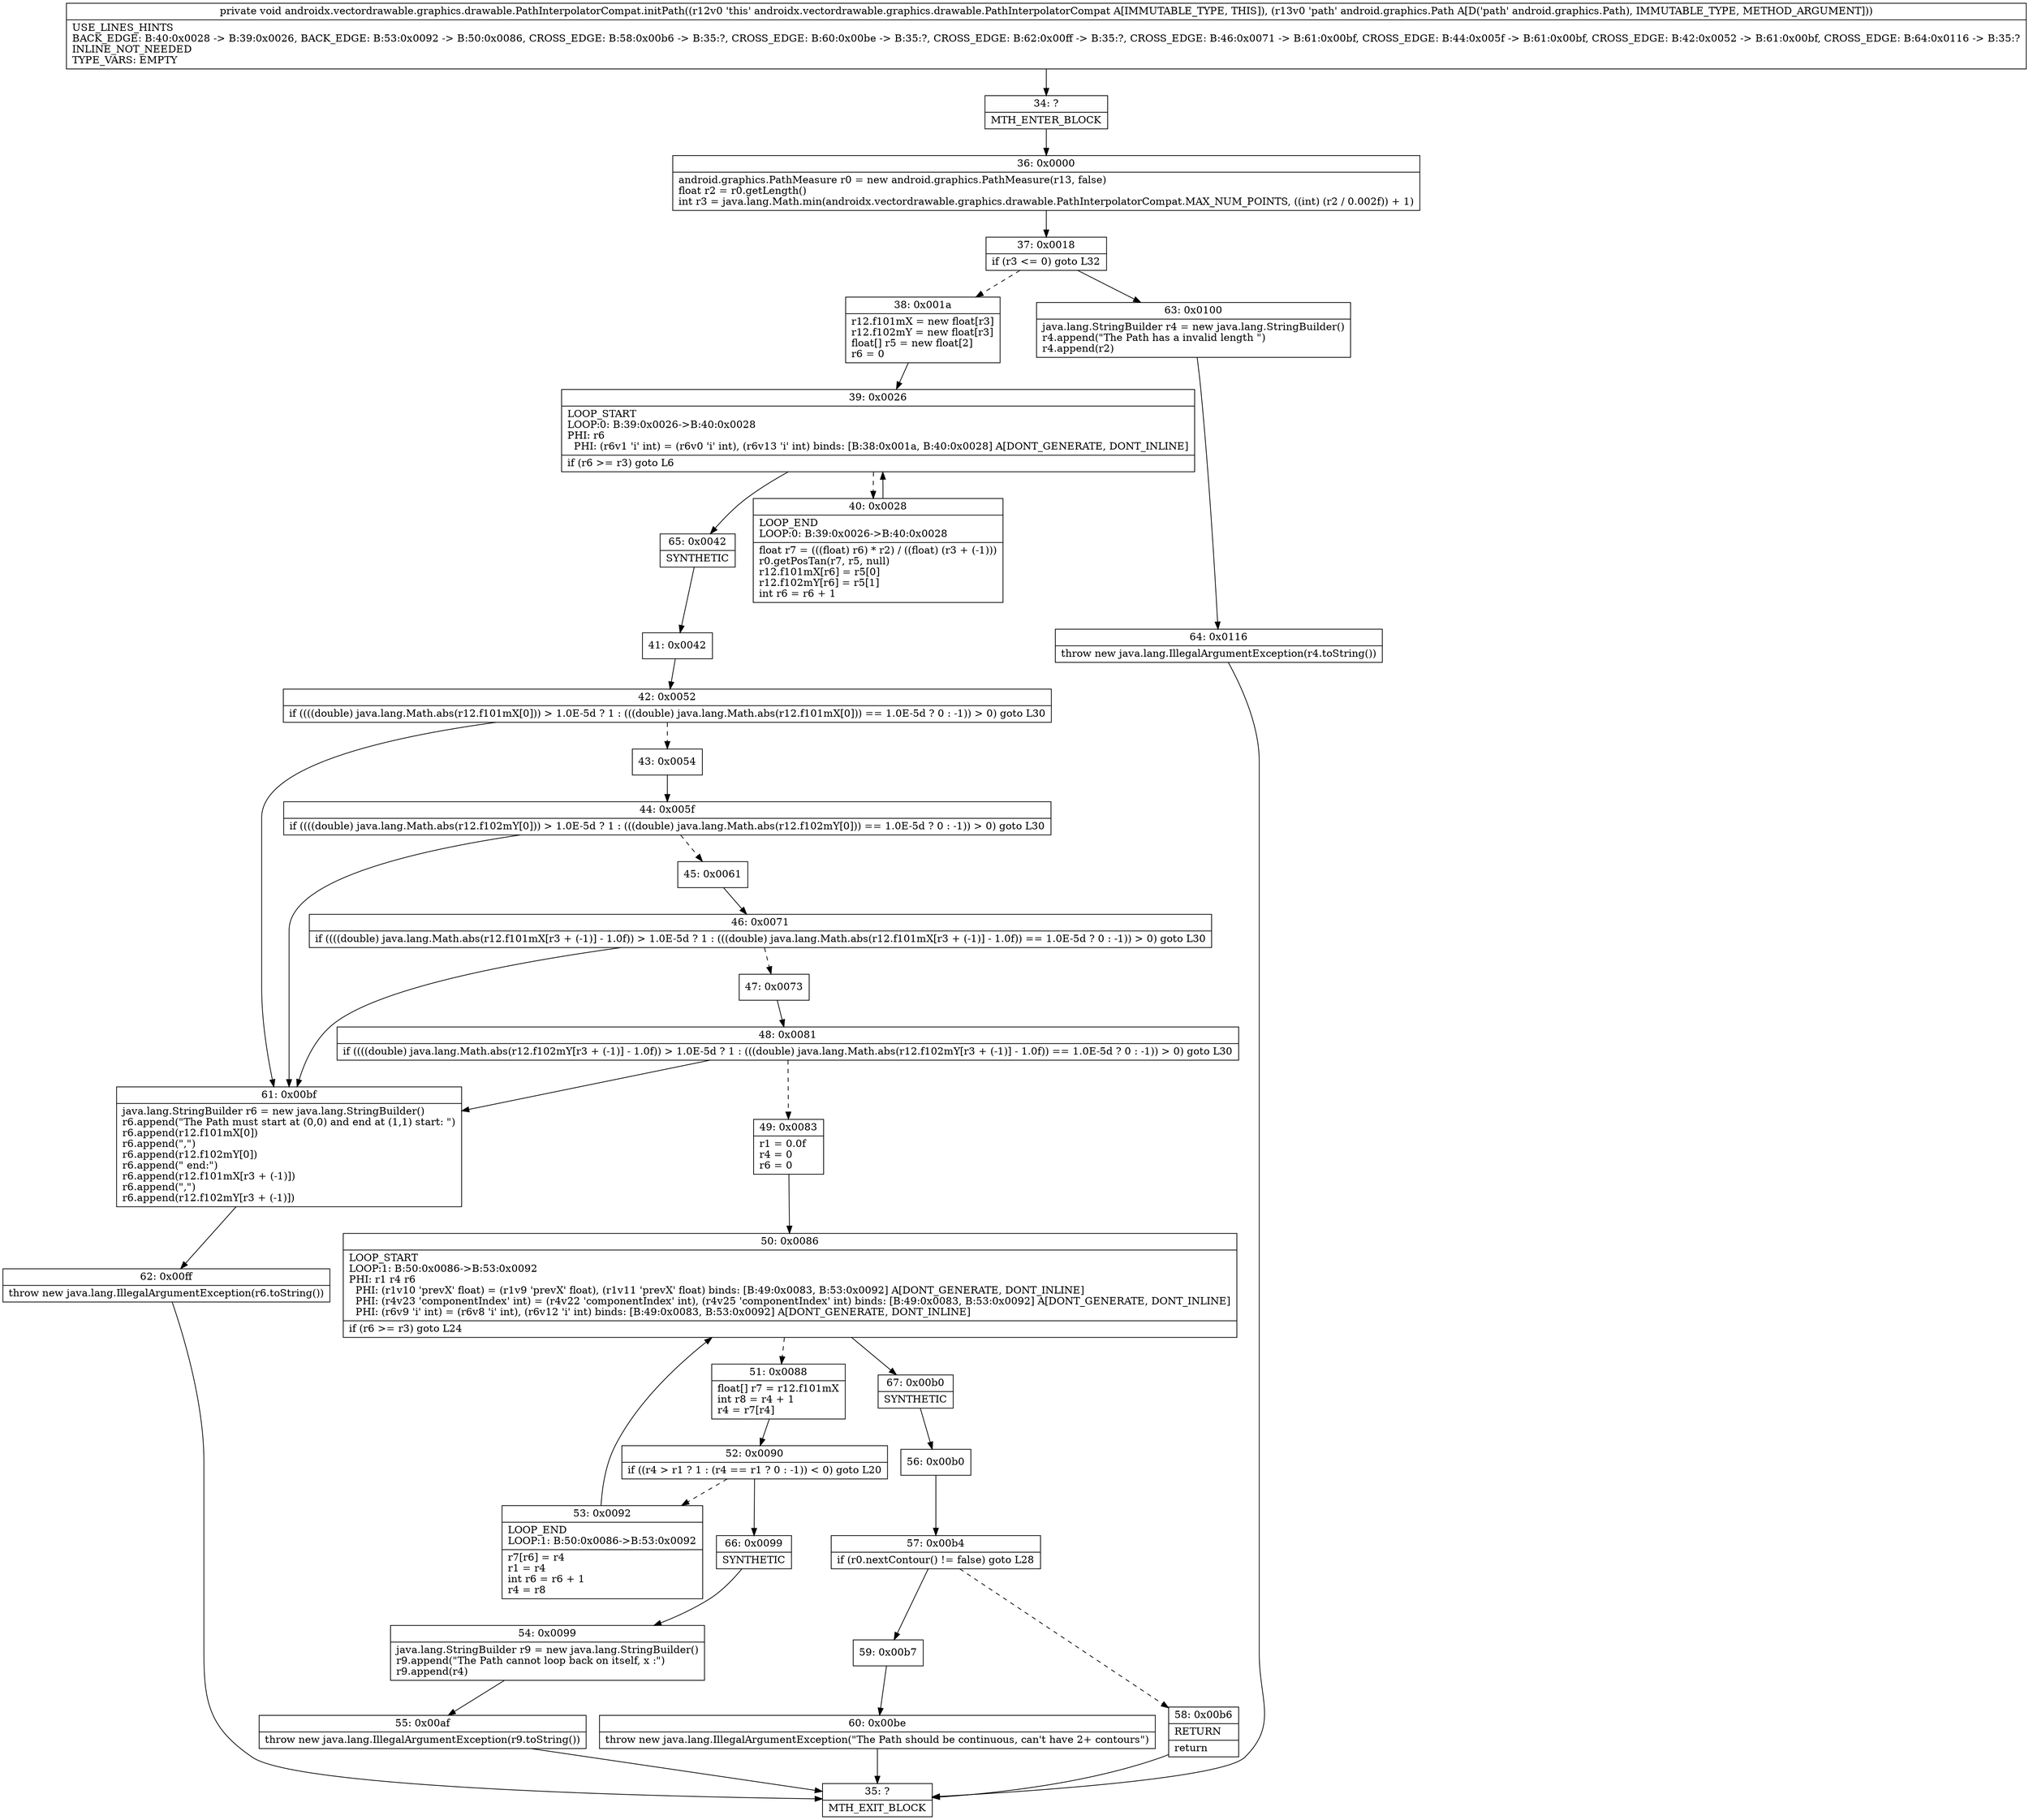 digraph "CFG forandroidx.vectordrawable.graphics.drawable.PathInterpolatorCompat.initPath(Landroid\/graphics\/Path;)V" {
Node_34 [shape=record,label="{34\:\ ?|MTH_ENTER_BLOCK\l}"];
Node_36 [shape=record,label="{36\:\ 0x0000|android.graphics.PathMeasure r0 = new android.graphics.PathMeasure(r13, false)\lfloat r2 = r0.getLength()\lint r3 = java.lang.Math.min(androidx.vectordrawable.graphics.drawable.PathInterpolatorCompat.MAX_NUM_POINTS, ((int) (r2 \/ 0.002f)) + 1)\l}"];
Node_37 [shape=record,label="{37\:\ 0x0018|if (r3 \<= 0) goto L32\l}"];
Node_38 [shape=record,label="{38\:\ 0x001a|r12.f101mX = new float[r3]\lr12.f102mY = new float[r3]\lfloat[] r5 = new float[2]\lr6 = 0\l}"];
Node_39 [shape=record,label="{39\:\ 0x0026|LOOP_START\lLOOP:0: B:39:0x0026\-\>B:40:0x0028\lPHI: r6 \l  PHI: (r6v1 'i' int) = (r6v0 'i' int), (r6v13 'i' int) binds: [B:38:0x001a, B:40:0x0028] A[DONT_GENERATE, DONT_INLINE]\l|if (r6 \>= r3) goto L6\l}"];
Node_40 [shape=record,label="{40\:\ 0x0028|LOOP_END\lLOOP:0: B:39:0x0026\-\>B:40:0x0028\l|float r7 = (((float) r6) * r2) \/ ((float) (r3 + (\-1)))\lr0.getPosTan(r7, r5, null)\lr12.f101mX[r6] = r5[0]\lr12.f102mY[r6] = r5[1]\lint r6 = r6 + 1\l}"];
Node_65 [shape=record,label="{65\:\ 0x0042|SYNTHETIC\l}"];
Node_41 [shape=record,label="{41\:\ 0x0042}"];
Node_42 [shape=record,label="{42\:\ 0x0052|if ((((double) java.lang.Math.abs(r12.f101mX[0])) \> 1.0E\-5d ? 1 : (((double) java.lang.Math.abs(r12.f101mX[0])) == 1.0E\-5d ? 0 : \-1)) \> 0) goto L30\l}"];
Node_43 [shape=record,label="{43\:\ 0x0054}"];
Node_44 [shape=record,label="{44\:\ 0x005f|if ((((double) java.lang.Math.abs(r12.f102mY[0])) \> 1.0E\-5d ? 1 : (((double) java.lang.Math.abs(r12.f102mY[0])) == 1.0E\-5d ? 0 : \-1)) \> 0) goto L30\l}"];
Node_45 [shape=record,label="{45\:\ 0x0061}"];
Node_46 [shape=record,label="{46\:\ 0x0071|if ((((double) java.lang.Math.abs(r12.f101mX[r3 + (\-1)] \- 1.0f)) \> 1.0E\-5d ? 1 : (((double) java.lang.Math.abs(r12.f101mX[r3 + (\-1)] \- 1.0f)) == 1.0E\-5d ? 0 : \-1)) \> 0) goto L30\l}"];
Node_47 [shape=record,label="{47\:\ 0x0073}"];
Node_48 [shape=record,label="{48\:\ 0x0081|if ((((double) java.lang.Math.abs(r12.f102mY[r3 + (\-1)] \- 1.0f)) \> 1.0E\-5d ? 1 : (((double) java.lang.Math.abs(r12.f102mY[r3 + (\-1)] \- 1.0f)) == 1.0E\-5d ? 0 : \-1)) \> 0) goto L30\l}"];
Node_49 [shape=record,label="{49\:\ 0x0083|r1 = 0.0f\lr4 = 0\lr6 = 0\l}"];
Node_50 [shape=record,label="{50\:\ 0x0086|LOOP_START\lLOOP:1: B:50:0x0086\-\>B:53:0x0092\lPHI: r1 r4 r6 \l  PHI: (r1v10 'prevX' float) = (r1v9 'prevX' float), (r1v11 'prevX' float) binds: [B:49:0x0083, B:53:0x0092] A[DONT_GENERATE, DONT_INLINE]\l  PHI: (r4v23 'componentIndex' int) = (r4v22 'componentIndex' int), (r4v25 'componentIndex' int) binds: [B:49:0x0083, B:53:0x0092] A[DONT_GENERATE, DONT_INLINE]\l  PHI: (r6v9 'i' int) = (r6v8 'i' int), (r6v12 'i' int) binds: [B:49:0x0083, B:53:0x0092] A[DONT_GENERATE, DONT_INLINE]\l|if (r6 \>= r3) goto L24\l}"];
Node_51 [shape=record,label="{51\:\ 0x0088|float[] r7 = r12.f101mX\lint r8 = r4 + 1\lr4 = r7[r4]\l}"];
Node_52 [shape=record,label="{52\:\ 0x0090|if ((r4 \> r1 ? 1 : (r4 == r1 ? 0 : \-1)) \< 0) goto L20\l}"];
Node_53 [shape=record,label="{53\:\ 0x0092|LOOP_END\lLOOP:1: B:50:0x0086\-\>B:53:0x0092\l|r7[r6] = r4\lr1 = r4\lint r6 = r6 + 1\lr4 = r8\l}"];
Node_66 [shape=record,label="{66\:\ 0x0099|SYNTHETIC\l}"];
Node_54 [shape=record,label="{54\:\ 0x0099|java.lang.StringBuilder r9 = new java.lang.StringBuilder()\lr9.append(\"The Path cannot loop back on itself, x :\")\lr9.append(r4)\l}"];
Node_55 [shape=record,label="{55\:\ 0x00af|throw new java.lang.IllegalArgumentException(r9.toString())\l}"];
Node_35 [shape=record,label="{35\:\ ?|MTH_EXIT_BLOCK\l}"];
Node_67 [shape=record,label="{67\:\ 0x00b0|SYNTHETIC\l}"];
Node_56 [shape=record,label="{56\:\ 0x00b0}"];
Node_57 [shape=record,label="{57\:\ 0x00b4|if (r0.nextContour() != false) goto L28\l}"];
Node_58 [shape=record,label="{58\:\ 0x00b6|RETURN\l|return\l}"];
Node_59 [shape=record,label="{59\:\ 0x00b7}"];
Node_60 [shape=record,label="{60\:\ 0x00be|throw new java.lang.IllegalArgumentException(\"The Path should be continuous, can't have 2+ contours\")\l}"];
Node_61 [shape=record,label="{61\:\ 0x00bf|java.lang.StringBuilder r6 = new java.lang.StringBuilder()\lr6.append(\"The Path must start at (0,0) and end at (1,1) start: \")\lr6.append(r12.f101mX[0])\lr6.append(\",\")\lr6.append(r12.f102mY[0])\lr6.append(\" end:\")\lr6.append(r12.f101mX[r3 + (\-1)])\lr6.append(\",\")\lr6.append(r12.f102mY[r3 + (\-1)])\l}"];
Node_62 [shape=record,label="{62\:\ 0x00ff|throw new java.lang.IllegalArgumentException(r6.toString())\l}"];
Node_63 [shape=record,label="{63\:\ 0x0100|java.lang.StringBuilder r4 = new java.lang.StringBuilder()\lr4.append(\"The Path has a invalid length \")\lr4.append(r2)\l}"];
Node_64 [shape=record,label="{64\:\ 0x0116|throw new java.lang.IllegalArgumentException(r4.toString())\l}"];
MethodNode[shape=record,label="{private void androidx.vectordrawable.graphics.drawable.PathInterpolatorCompat.initPath((r12v0 'this' androidx.vectordrawable.graphics.drawable.PathInterpolatorCompat A[IMMUTABLE_TYPE, THIS]), (r13v0 'path' android.graphics.Path A[D('path' android.graphics.Path), IMMUTABLE_TYPE, METHOD_ARGUMENT]))  | USE_LINES_HINTS\lBACK_EDGE: B:40:0x0028 \-\> B:39:0x0026, BACK_EDGE: B:53:0x0092 \-\> B:50:0x0086, CROSS_EDGE: B:58:0x00b6 \-\> B:35:?, CROSS_EDGE: B:60:0x00be \-\> B:35:?, CROSS_EDGE: B:62:0x00ff \-\> B:35:?, CROSS_EDGE: B:46:0x0071 \-\> B:61:0x00bf, CROSS_EDGE: B:44:0x005f \-\> B:61:0x00bf, CROSS_EDGE: B:42:0x0052 \-\> B:61:0x00bf, CROSS_EDGE: B:64:0x0116 \-\> B:35:?\lINLINE_NOT_NEEDED\lTYPE_VARS: EMPTY\l}"];
MethodNode -> Node_34;Node_34 -> Node_36;
Node_36 -> Node_37;
Node_37 -> Node_38[style=dashed];
Node_37 -> Node_63;
Node_38 -> Node_39;
Node_39 -> Node_40[style=dashed];
Node_39 -> Node_65;
Node_40 -> Node_39;
Node_65 -> Node_41;
Node_41 -> Node_42;
Node_42 -> Node_43[style=dashed];
Node_42 -> Node_61;
Node_43 -> Node_44;
Node_44 -> Node_45[style=dashed];
Node_44 -> Node_61;
Node_45 -> Node_46;
Node_46 -> Node_47[style=dashed];
Node_46 -> Node_61;
Node_47 -> Node_48;
Node_48 -> Node_49[style=dashed];
Node_48 -> Node_61;
Node_49 -> Node_50;
Node_50 -> Node_51[style=dashed];
Node_50 -> Node_67;
Node_51 -> Node_52;
Node_52 -> Node_53[style=dashed];
Node_52 -> Node_66;
Node_53 -> Node_50;
Node_66 -> Node_54;
Node_54 -> Node_55;
Node_55 -> Node_35;
Node_67 -> Node_56;
Node_56 -> Node_57;
Node_57 -> Node_58[style=dashed];
Node_57 -> Node_59;
Node_58 -> Node_35;
Node_59 -> Node_60;
Node_60 -> Node_35;
Node_61 -> Node_62;
Node_62 -> Node_35;
Node_63 -> Node_64;
Node_64 -> Node_35;
}

